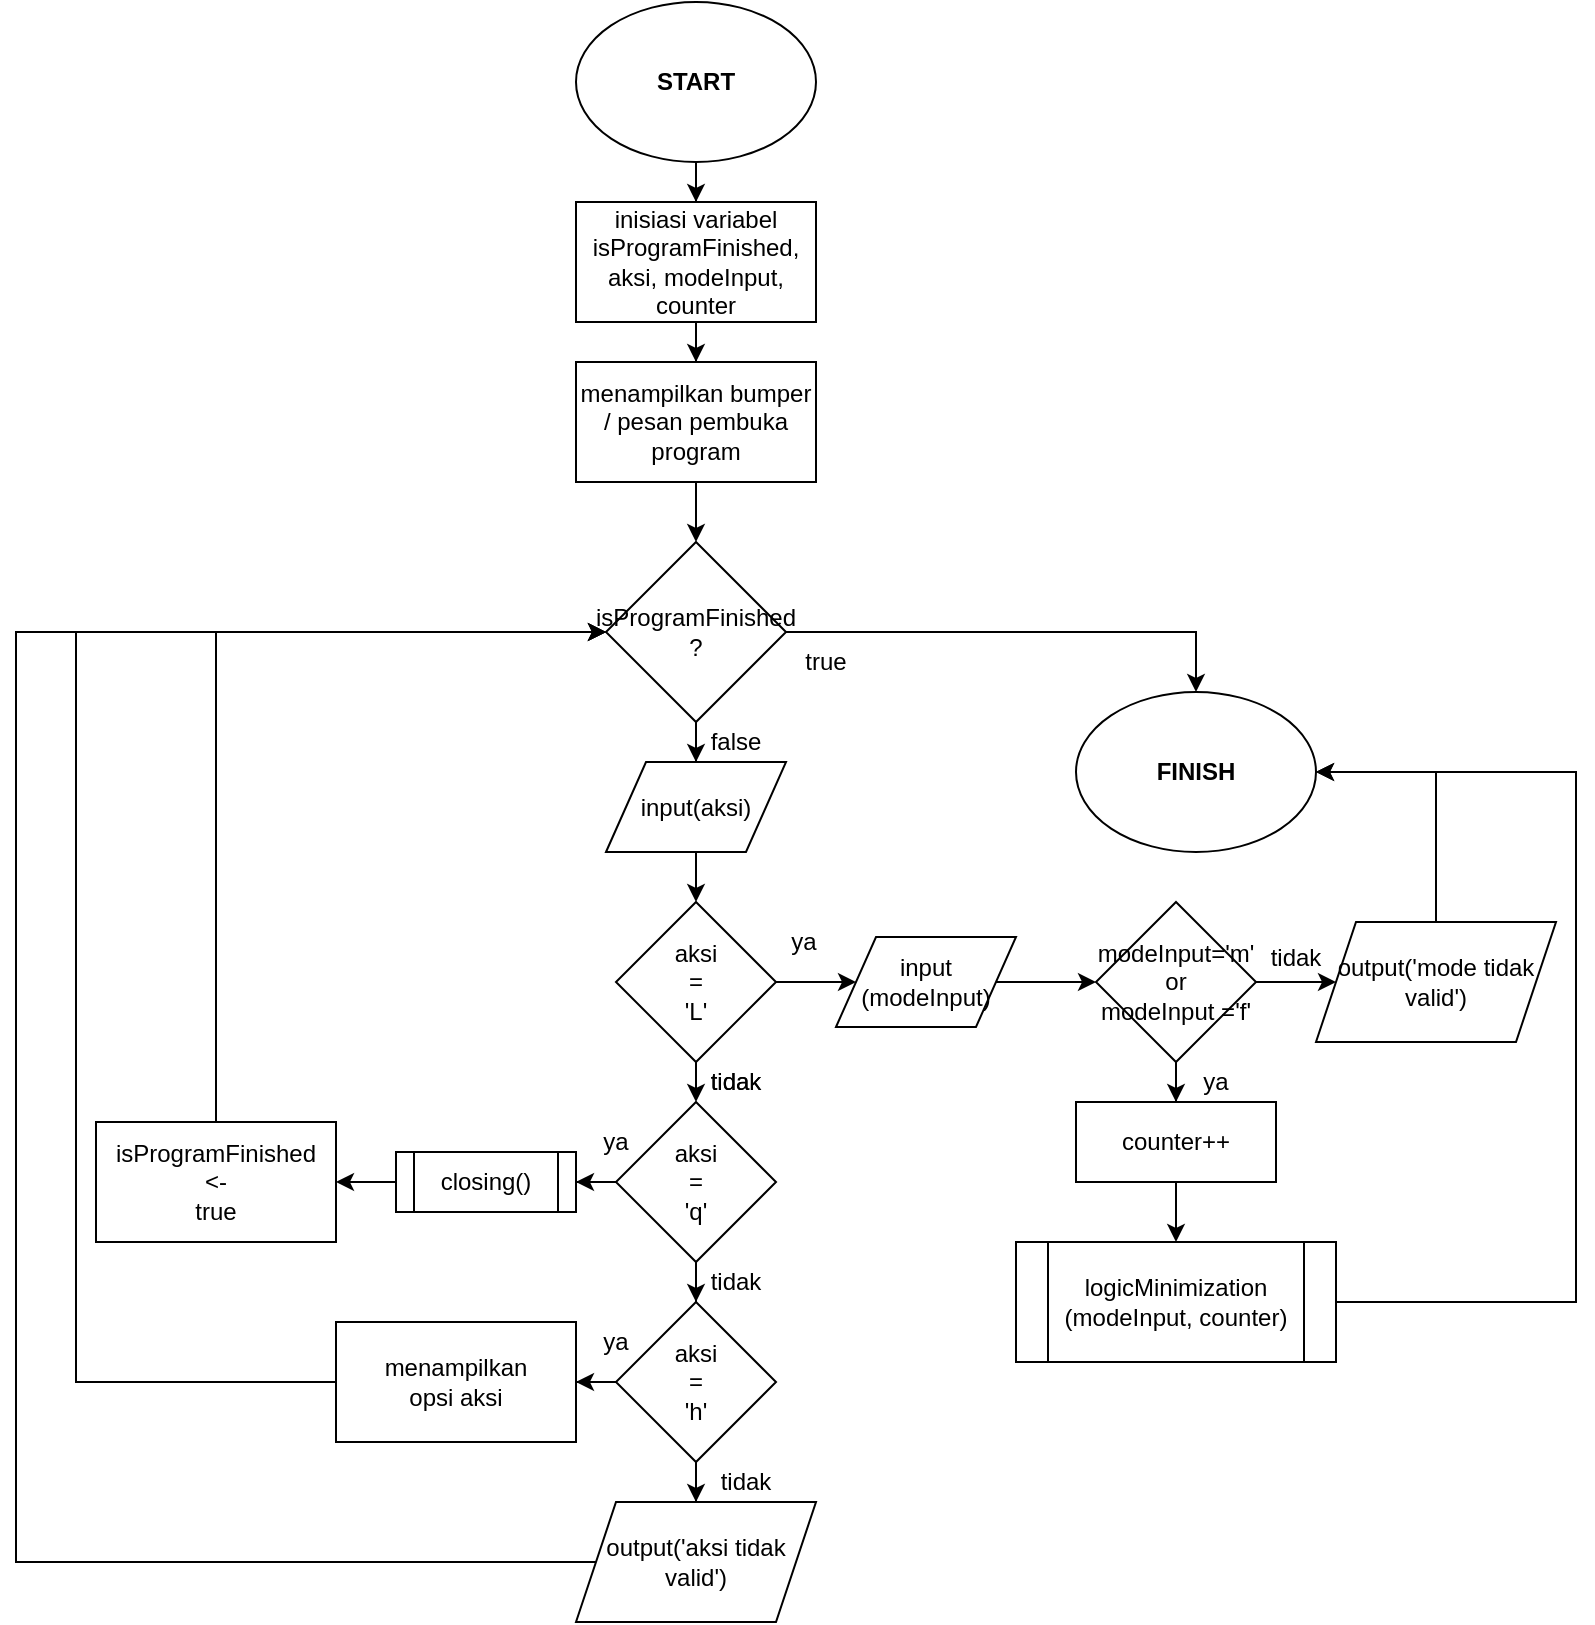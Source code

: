<mxfile version="14.1.5" type="device"><diagram id="fSuMk8IkWWJfiIzpD4xf" name="Page-1"><mxGraphModel dx="1280" dy="856" grid="1" gridSize="10" guides="1" tooltips="1" connect="1" arrows="1" fold="1" page="1" pageScale="1" pageWidth="827" pageHeight="1169" math="0" shadow="0"><root><mxCell id="0"/><mxCell id="1" parent="0"/><mxCell id="I3X-uG_vtXQoed57vWtp-6" value="" style="edgeStyle=orthogonalEdgeStyle;rounded=0;orthogonalLoop=1;jettySize=auto;html=1;" parent="1" source="I3X-uG_vtXQoed57vWtp-1" target="I3X-uG_vtXQoed57vWtp-3" edge="1"><mxGeometry relative="1" as="geometry"/></mxCell><mxCell id="I3X-uG_vtXQoed57vWtp-1" value="&lt;b&gt;START&lt;/b&gt;" style="ellipse;whiteSpace=wrap;html=1;" parent="1" vertex="1"><mxGeometry x="300" y="130" width="120" height="80" as="geometry"/></mxCell><mxCell id="I3X-uG_vtXQoed57vWtp-8" value="" style="edgeStyle=orthogonalEdgeStyle;rounded=0;orthogonalLoop=1;jettySize=auto;html=1;" parent="1" source="I3X-uG_vtXQoed57vWtp-3" target="I3X-uG_vtXQoed57vWtp-7" edge="1"><mxGeometry relative="1" as="geometry"/></mxCell><mxCell id="I3X-uG_vtXQoed57vWtp-3" value="inisiasi variabel&lt;br&gt;isProgramFinished,&lt;br&gt;aksi, modeInput, counter" style="rounded=0;whiteSpace=wrap;html=1;" parent="1" vertex="1"><mxGeometry x="300" y="230" width="120" height="60" as="geometry"/></mxCell><mxCell id="I3X-uG_vtXQoed57vWtp-10" value="" style="edgeStyle=orthogonalEdgeStyle;rounded=0;orthogonalLoop=1;jettySize=auto;html=1;" parent="1" source="I3X-uG_vtXQoed57vWtp-7" target="I3X-uG_vtXQoed57vWtp-9" edge="1"><mxGeometry relative="1" as="geometry"/></mxCell><mxCell id="I3X-uG_vtXQoed57vWtp-7" value="menampilkan bumper / pesan pembuka program" style="rounded=0;whiteSpace=wrap;html=1;" parent="1" vertex="1"><mxGeometry x="300" y="310" width="120" height="60" as="geometry"/></mxCell><mxCell id="I3X-uG_vtXQoed57vWtp-14" value="" style="edgeStyle=orthogonalEdgeStyle;rounded=0;orthogonalLoop=1;jettySize=auto;html=1;" parent="1" source="I3X-uG_vtXQoed57vWtp-9" target="I3X-uG_vtXQoed57vWtp-11" edge="1"><mxGeometry relative="1" as="geometry"/></mxCell><mxCell id="I3X-uG_vtXQoed57vWtp-66" style="edgeStyle=orthogonalEdgeStyle;rounded=0;orthogonalLoop=1;jettySize=auto;html=1;exitX=1;exitY=0.5;exitDx=0;exitDy=0;entryX=0.5;entryY=0;entryDx=0;entryDy=0;" parent="1" source="I3X-uG_vtXQoed57vWtp-9" target="I3X-uG_vtXQoed57vWtp-21" edge="1"><mxGeometry relative="1" as="geometry"/></mxCell><mxCell id="I3X-uG_vtXQoed57vWtp-9" value="isProgramFinished&lt;br&gt;?" style="rhombus;whiteSpace=wrap;html=1;" parent="1" vertex="1"><mxGeometry x="315" y="400" width="90" height="90" as="geometry"/></mxCell><mxCell id="I3X-uG_vtXQoed57vWtp-16" value="" style="edgeStyle=orthogonalEdgeStyle;rounded=0;orthogonalLoop=1;jettySize=auto;html=1;" parent="1" source="I3X-uG_vtXQoed57vWtp-11" target="I3X-uG_vtXQoed57vWtp-15" edge="1"><mxGeometry relative="1" as="geometry"/></mxCell><mxCell id="I3X-uG_vtXQoed57vWtp-11" value="input(aksi)" style="shape=parallelogram;perimeter=parallelogramPerimeter;whiteSpace=wrap;html=1;fixedSize=1;" parent="1" vertex="1"><mxGeometry x="315" y="510" width="90" height="45" as="geometry"/></mxCell><mxCell id="I3X-uG_vtXQoed57vWtp-35" value="" style="edgeStyle=orthogonalEdgeStyle;rounded=0;orthogonalLoop=1;jettySize=auto;html=1;" parent="1" source="I3X-uG_vtXQoed57vWtp-15" edge="1"><mxGeometry relative="1" as="geometry"><mxPoint x="360" y="680" as="targetPoint"/></mxGeometry></mxCell><mxCell id="MuBWBpLw4Nu4aAhX4u9p-9" value="" style="edgeStyle=orthogonalEdgeStyle;rounded=0;orthogonalLoop=1;jettySize=auto;html=1;" edge="1" parent="1" source="I3X-uG_vtXQoed57vWtp-15" target="MuBWBpLw4Nu4aAhX4u9p-8"><mxGeometry relative="1" as="geometry"/></mxCell><mxCell id="I3X-uG_vtXQoed57vWtp-15" value="aksi&lt;br&gt;=&lt;br&gt;'L'" style="rhombus;whiteSpace=wrap;html=1;" parent="1" vertex="1"><mxGeometry x="320" y="580" width="80" height="80" as="geometry"/></mxCell><mxCell id="I3X-uG_vtXQoed57vWtp-21" value="&lt;b&gt;FINISH&lt;/b&gt;" style="ellipse;whiteSpace=wrap;html=1;" parent="1" vertex="1"><mxGeometry x="550" y="475" width="120" height="80" as="geometry"/></mxCell><mxCell id="I3X-uG_vtXQoed57vWtp-23" value="ya" style="text;html=1;strokeColor=none;fillColor=none;align=center;verticalAlign=middle;whiteSpace=wrap;rounded=0;" parent="1" vertex="1"><mxGeometry x="394" y="590" width="40" height="20" as="geometry"/></mxCell><mxCell id="I3X-uG_vtXQoed57vWtp-36" value="tidak" style="text;html=1;strokeColor=none;fillColor=none;align=center;verticalAlign=middle;whiteSpace=wrap;rounded=0;" parent="1" vertex="1"><mxGeometry x="360" y="660" width="40" height="20" as="geometry"/></mxCell><mxCell id="I3X-uG_vtXQoed57vWtp-48" value="" style="edgeStyle=orthogonalEdgeStyle;rounded=0;orthogonalLoop=1;jettySize=auto;html=1;" parent="1" source="I3X-uG_vtXQoed57vWtp-42" target="I3X-uG_vtXQoed57vWtp-47" edge="1"><mxGeometry relative="1" as="geometry"/></mxCell><mxCell id="MuBWBpLw4Nu4aAhX4u9p-2" value="" style="edgeStyle=orthogonalEdgeStyle;rounded=0;orthogonalLoop=1;jettySize=auto;html=1;" edge="1" parent="1" source="I3X-uG_vtXQoed57vWtp-42" target="MuBWBpLw4Nu4aAhX4u9p-1"><mxGeometry relative="1" as="geometry"/></mxCell><mxCell id="I3X-uG_vtXQoed57vWtp-42" value="aksi&lt;br&gt;=&lt;br&gt;'q'" style="rhombus;whiteSpace=wrap;html=1;" parent="1" vertex="1"><mxGeometry x="320" y="680" width="80" height="80" as="geometry"/></mxCell><mxCell id="MuBWBpLw4Nu4aAhX4u9p-5" style="edgeStyle=orthogonalEdgeStyle;rounded=0;orthogonalLoop=1;jettySize=auto;html=1;exitX=0.5;exitY=0;exitDx=0;exitDy=0;entryX=0;entryY=0.5;entryDx=0;entryDy=0;" edge="1" parent="1" source="I3X-uG_vtXQoed57vWtp-44" target="I3X-uG_vtXQoed57vWtp-9"><mxGeometry relative="1" as="geometry"/></mxCell><mxCell id="I3X-uG_vtXQoed57vWtp-44" value="isProgramFinished&lt;br&gt;&amp;lt;-&lt;br&gt;true" style="rounded=0;whiteSpace=wrap;html=1;" parent="1" vertex="1"><mxGeometry x="60" y="690" width="120" height="60" as="geometry"/></mxCell><mxCell id="I3X-uG_vtXQoed57vWtp-45" value="false" style="text;html=1;strokeColor=none;fillColor=none;align=center;verticalAlign=middle;whiteSpace=wrap;rounded=0;" parent="1" vertex="1"><mxGeometry x="360" y="490" width="40" height="20" as="geometry"/></mxCell><mxCell id="I3X-uG_vtXQoed57vWtp-50" value="" style="edgeStyle=orthogonalEdgeStyle;rounded=0;orthogonalLoop=1;jettySize=auto;html=1;" parent="1" source="I3X-uG_vtXQoed57vWtp-47" target="I3X-uG_vtXQoed57vWtp-49" edge="1"><mxGeometry relative="1" as="geometry"/></mxCell><mxCell id="I3X-uG_vtXQoed57vWtp-57" value="" style="edgeStyle=orthogonalEdgeStyle;rounded=0;orthogonalLoop=1;jettySize=auto;html=1;" parent="1" source="I3X-uG_vtXQoed57vWtp-47" target="I3X-uG_vtXQoed57vWtp-56" edge="1"><mxGeometry relative="1" as="geometry"/></mxCell><mxCell id="I3X-uG_vtXQoed57vWtp-47" value="aksi&lt;br&gt;=&lt;br&gt;'h'" style="rhombus;whiteSpace=wrap;html=1;" parent="1" vertex="1"><mxGeometry x="320" y="780" width="80" height="80" as="geometry"/></mxCell><mxCell id="MuBWBpLw4Nu4aAhX4u9p-6" style="edgeStyle=orthogonalEdgeStyle;rounded=0;orthogonalLoop=1;jettySize=auto;html=1;exitX=0;exitY=0.5;exitDx=0;exitDy=0;entryX=0;entryY=0.5;entryDx=0;entryDy=0;" edge="1" parent="1" source="I3X-uG_vtXQoed57vWtp-49" target="I3X-uG_vtXQoed57vWtp-9"><mxGeometry relative="1" as="geometry"><Array as="points"><mxPoint x="50" y="820"/><mxPoint x="50" y="445"/></Array></mxGeometry></mxCell><mxCell id="I3X-uG_vtXQoed57vWtp-49" value="menampilkan&lt;br&gt;opsi aksi" style="rounded=0;whiteSpace=wrap;html=1;" parent="1" vertex="1"><mxGeometry x="180" y="790" width="120" height="60" as="geometry"/></mxCell><mxCell id="I3X-uG_vtXQoed57vWtp-60" style="edgeStyle=orthogonalEdgeStyle;rounded=0;orthogonalLoop=1;jettySize=auto;html=1;exitX=0;exitY=0.5;exitDx=0;exitDy=0;entryX=0;entryY=0.5;entryDx=0;entryDy=0;" parent="1" source="I3X-uG_vtXQoed57vWtp-56" target="I3X-uG_vtXQoed57vWtp-9" edge="1"><mxGeometry relative="1" as="geometry"><Array as="points"><mxPoint x="20" y="910"/><mxPoint x="20" y="445"/></Array></mxGeometry></mxCell><mxCell id="I3X-uG_vtXQoed57vWtp-56" value="output('aksi tidak valid')" style="shape=parallelogram;perimeter=parallelogramPerimeter;whiteSpace=wrap;html=1;fixedSize=1;" parent="1" vertex="1"><mxGeometry x="300" y="880" width="120" height="60" as="geometry"/></mxCell><mxCell id="I3X-uG_vtXQoed57vWtp-61" value="tidak" style="text;html=1;strokeColor=none;fillColor=none;align=center;verticalAlign=middle;whiteSpace=wrap;rounded=0;" parent="1" vertex="1"><mxGeometry x="360" y="660" width="40" height="20" as="geometry"/></mxCell><mxCell id="I3X-uG_vtXQoed57vWtp-62" value="tidak" style="text;html=1;strokeColor=none;fillColor=none;align=center;verticalAlign=middle;whiteSpace=wrap;rounded=0;" parent="1" vertex="1"><mxGeometry x="360" y="760" width="40" height="20" as="geometry"/></mxCell><mxCell id="I3X-uG_vtXQoed57vWtp-63" value="tidak" style="text;html=1;strokeColor=none;fillColor=none;align=center;verticalAlign=middle;whiteSpace=wrap;rounded=0;" parent="1" vertex="1"><mxGeometry x="365" y="860" width="40" height="20" as="geometry"/></mxCell><mxCell id="I3X-uG_vtXQoed57vWtp-64" value="ya" style="text;html=1;strokeColor=none;fillColor=none;align=center;verticalAlign=middle;whiteSpace=wrap;rounded=0;" parent="1" vertex="1"><mxGeometry x="300" y="690" width="40" height="20" as="geometry"/></mxCell><mxCell id="I3X-uG_vtXQoed57vWtp-65" value="ya" style="text;html=1;strokeColor=none;fillColor=none;align=center;verticalAlign=middle;whiteSpace=wrap;rounded=0;" parent="1" vertex="1"><mxGeometry x="300" y="790" width="40" height="20" as="geometry"/></mxCell><mxCell id="I3X-uG_vtXQoed57vWtp-67" value="true" style="text;html=1;strokeColor=none;fillColor=none;align=center;verticalAlign=middle;whiteSpace=wrap;rounded=0;" parent="1" vertex="1"><mxGeometry x="405" y="450" width="40" height="20" as="geometry"/></mxCell><mxCell id="MuBWBpLw4Nu4aAhX4u9p-3" value="" style="edgeStyle=orthogonalEdgeStyle;rounded=0;orthogonalLoop=1;jettySize=auto;html=1;" edge="1" parent="1" source="MuBWBpLw4Nu4aAhX4u9p-1" target="I3X-uG_vtXQoed57vWtp-44"><mxGeometry relative="1" as="geometry"/></mxCell><mxCell id="MuBWBpLw4Nu4aAhX4u9p-1" value="closing()" style="shape=process;whiteSpace=wrap;html=1;backgroundOutline=1;" vertex="1" parent="1"><mxGeometry x="210" y="705" width="90" height="30" as="geometry"/></mxCell><mxCell id="MuBWBpLw4Nu4aAhX4u9p-11" value="" style="edgeStyle=orthogonalEdgeStyle;rounded=0;orthogonalLoop=1;jettySize=auto;html=1;" edge="1" parent="1" source="MuBWBpLw4Nu4aAhX4u9p-8" target="MuBWBpLw4Nu4aAhX4u9p-10"><mxGeometry relative="1" as="geometry"/></mxCell><mxCell id="MuBWBpLw4Nu4aAhX4u9p-8" value="input&lt;br&gt;(modeInput)" style="shape=parallelogram;perimeter=parallelogramPerimeter;whiteSpace=wrap;html=1;fixedSize=1;" vertex="1" parent="1"><mxGeometry x="430" y="597.5" width="90" height="45" as="geometry"/></mxCell><mxCell id="MuBWBpLw4Nu4aAhX4u9p-13" value="" style="edgeStyle=orthogonalEdgeStyle;rounded=0;orthogonalLoop=1;jettySize=auto;html=1;" edge="1" parent="1" source="MuBWBpLw4Nu4aAhX4u9p-10" target="MuBWBpLw4Nu4aAhX4u9p-12"><mxGeometry relative="1" as="geometry"/></mxCell><mxCell id="MuBWBpLw4Nu4aAhX4u9p-16" value="" style="edgeStyle=orthogonalEdgeStyle;rounded=0;orthogonalLoop=1;jettySize=auto;html=1;" edge="1" parent="1" source="MuBWBpLw4Nu4aAhX4u9p-10" target="MuBWBpLw4Nu4aAhX4u9p-15"><mxGeometry relative="1" as="geometry"/></mxCell><mxCell id="MuBWBpLw4Nu4aAhX4u9p-10" value="modeInput='m' &lt;br&gt;or&lt;br&gt;modeInput ='f'" style="rhombus;whiteSpace=wrap;html=1;" vertex="1" parent="1"><mxGeometry x="560" y="580" width="80" height="80" as="geometry"/></mxCell><mxCell id="MuBWBpLw4Nu4aAhX4u9p-14" style="edgeStyle=orthogonalEdgeStyle;rounded=0;orthogonalLoop=1;jettySize=auto;html=1;exitX=0.5;exitY=0;exitDx=0;exitDy=0;entryX=1;entryY=0.5;entryDx=0;entryDy=0;" edge="1" parent="1" source="MuBWBpLw4Nu4aAhX4u9p-12" target="I3X-uG_vtXQoed57vWtp-21"><mxGeometry relative="1" as="geometry"/></mxCell><mxCell id="MuBWBpLw4Nu4aAhX4u9p-12" value="output('mode tidak valid')" style="shape=parallelogram;perimeter=parallelogramPerimeter;whiteSpace=wrap;html=1;fixedSize=1;" vertex="1" parent="1"><mxGeometry x="670" y="590" width="120" height="60" as="geometry"/></mxCell><mxCell id="MuBWBpLw4Nu4aAhX4u9p-18" value="" style="edgeStyle=orthogonalEdgeStyle;rounded=0;orthogonalLoop=1;jettySize=auto;html=1;" edge="1" parent="1" source="MuBWBpLw4Nu4aAhX4u9p-15" target="MuBWBpLw4Nu4aAhX4u9p-17"><mxGeometry relative="1" as="geometry"/></mxCell><mxCell id="MuBWBpLw4Nu4aAhX4u9p-15" value="counter++" style="rounded=0;whiteSpace=wrap;html=1;" vertex="1" parent="1"><mxGeometry x="550" y="680" width="100" height="40" as="geometry"/></mxCell><mxCell id="MuBWBpLw4Nu4aAhX4u9p-19" style="edgeStyle=orthogonalEdgeStyle;rounded=0;orthogonalLoop=1;jettySize=auto;html=1;exitX=1;exitY=0.5;exitDx=0;exitDy=0;entryX=1;entryY=0.5;entryDx=0;entryDy=0;" edge="1" parent="1" source="MuBWBpLw4Nu4aAhX4u9p-17" target="I3X-uG_vtXQoed57vWtp-21"><mxGeometry relative="1" as="geometry"><Array as="points"><mxPoint x="800" y="780"/><mxPoint x="800" y="515"/></Array></mxGeometry></mxCell><mxCell id="MuBWBpLw4Nu4aAhX4u9p-17" value="logicMinimization&lt;br&gt;(modeInput, counter)" style="shape=process;whiteSpace=wrap;html=1;backgroundOutline=1;" vertex="1" parent="1"><mxGeometry x="520" y="750" width="160" height="60" as="geometry"/></mxCell><mxCell id="MuBWBpLw4Nu4aAhX4u9p-20" value="ya" style="text;html=1;strokeColor=none;fillColor=none;align=center;verticalAlign=middle;whiteSpace=wrap;rounded=0;" vertex="1" parent="1"><mxGeometry x="600" y="660" width="40" height="20" as="geometry"/></mxCell><mxCell id="MuBWBpLw4Nu4aAhX4u9p-21" value="tidak" style="text;html=1;strokeColor=none;fillColor=none;align=center;verticalAlign=middle;whiteSpace=wrap;rounded=0;" vertex="1" parent="1"><mxGeometry x="640" y="597.5" width="40" height="20" as="geometry"/></mxCell></root></mxGraphModel></diagram></mxfile>